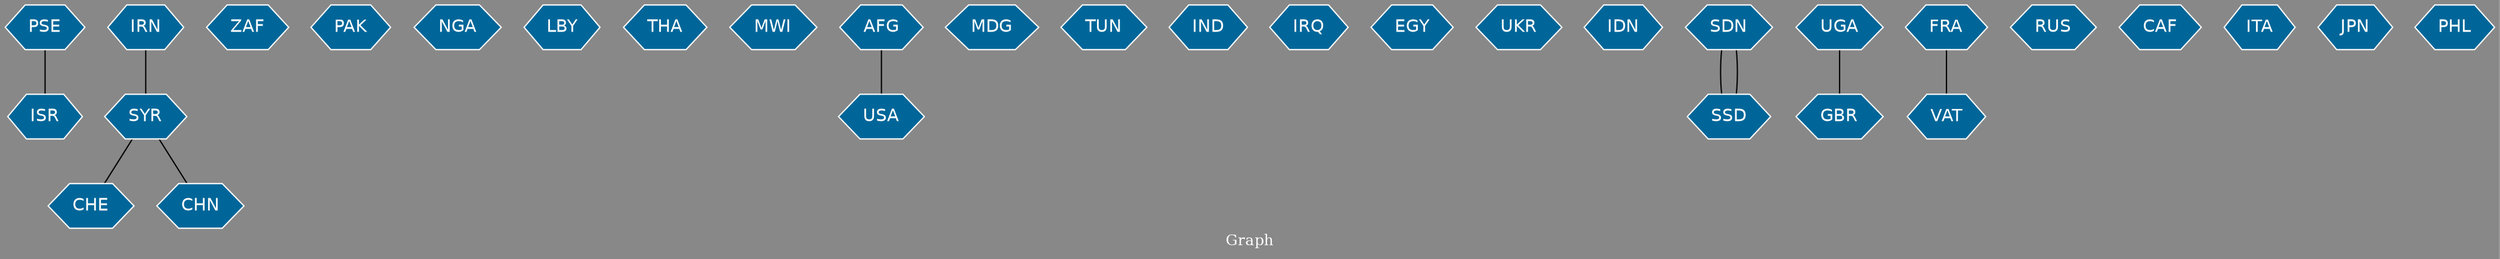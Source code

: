 // Countries together in item graph
graph {
	graph [bgcolor="#888888" fontcolor=white fontsize=12 label="Graph" outputorder=edgesfirst overlap=prism]
	node [color=white fillcolor="#006699" fontcolor=white fontname=Helvetica shape=hexagon style=filled]
	edge [arrowhead=open color=black fontcolor=white fontname=Courier fontsize=12]
		PSE [label=PSE]
		ISR [label=ISR]
		SYR [label=SYR]
		ZAF [label=ZAF]
		PAK [label=PAK]
		NGA [label=NGA]
		LBY [label=LBY]
		THA [label=THA]
		CHE [label=CHE]
		MWI [label=MWI]
		AFG [label=AFG]
		USA [label=USA]
		MDG [label=MDG]
		TUN [label=TUN]
		IND [label=IND]
		IRQ [label=IRQ]
		CHN [label=CHN]
		IRN [label=IRN]
		EGY [label=EGY]
		UKR [label=UKR]
		IDN [label=IDN]
		SDN [label=SDN]
		SSD [label=SSD]
		UGA [label=UGA]
		GBR [label=GBR]
		FRA [label=FRA]
		VAT [label=VAT]
		RUS [label=RUS]
		CAF [label=CAF]
		ITA [label=ITA]
		JPN [label=JPN]
		PHL [label=PHL]
			SYR -- CHE [weight=1]
			IRN -- SYR [weight=1]
			FRA -- VAT [weight=1]
			SSD -- SDN [weight=1]
			UGA -- GBR [weight=1]
			PSE -- ISR [weight=1]
			AFG -- USA [weight=1]
			SYR -- CHN [weight=1]
			SDN -- SSD [weight=1]
}